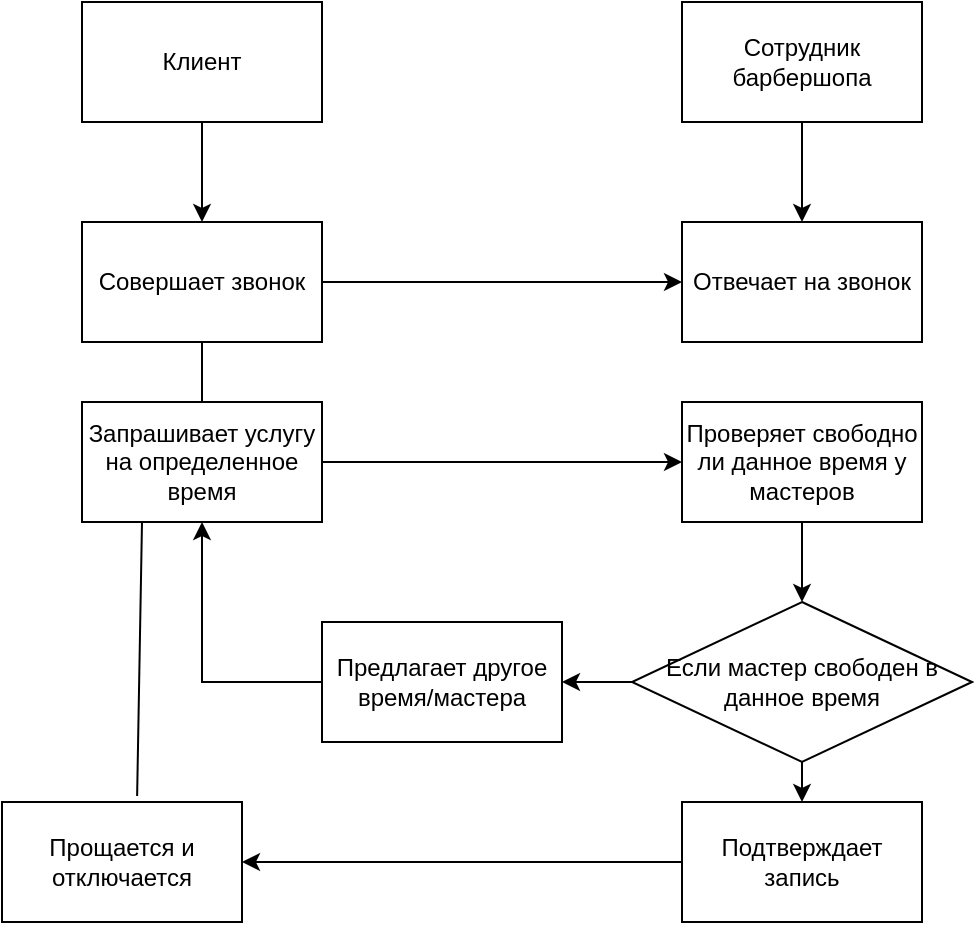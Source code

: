 <mxfile version="24.0.1" type="device">
  <diagram name="Page-1" id="90a13364-a465-7bf4-72fc-28e22215d7a0">
    <mxGraphModel dx="988" dy="555" grid="1" gridSize="10" guides="1" tooltips="1" connect="1" arrows="1" fold="1" page="1" pageScale="1.5" pageWidth="1169" pageHeight="826" background="none" math="0" shadow="0">
      <root>
        <mxCell id="0" style=";html=1;" />
        <mxCell id="1" style=";html=1;" parent="0" />
        <mxCell id="5wQSivl34kQfArLx-pBq-4" style="edgeStyle=orthogonalEdgeStyle;rounded=0;orthogonalLoop=1;jettySize=auto;html=1;entryX=0.5;entryY=0;entryDx=0;entryDy=0;" edge="1" parent="1" source="5wQSivl34kQfArLx-pBq-1" target="5wQSivl34kQfArLx-pBq-7">
          <mxGeometry relative="1" as="geometry">
            <mxPoint x="170" y="145" as="targetPoint" />
          </mxGeometry>
        </mxCell>
        <mxCell id="5wQSivl34kQfArLx-pBq-1" value="Клиент" style="rounded=0;whiteSpace=wrap;html=1;" vertex="1" parent="1">
          <mxGeometry x="110" y="40" width="120" height="60" as="geometry" />
        </mxCell>
        <mxCell id="5wQSivl34kQfArLx-pBq-10" style="edgeStyle=orthogonalEdgeStyle;rounded=0;orthogonalLoop=1;jettySize=auto;html=1;entryX=0.5;entryY=0;entryDx=0;entryDy=0;" edge="1" parent="1" source="5wQSivl34kQfArLx-pBq-2" target="5wQSivl34kQfArLx-pBq-9">
          <mxGeometry relative="1" as="geometry" />
        </mxCell>
        <mxCell id="5wQSivl34kQfArLx-pBq-2" value="Сотрудник барбершопа" style="rounded=0;whiteSpace=wrap;html=1;" vertex="1" parent="1">
          <mxGeometry x="410" y="40" width="120" height="60" as="geometry" />
        </mxCell>
        <mxCell id="5wQSivl34kQfArLx-pBq-8" style="edgeStyle=orthogonalEdgeStyle;rounded=0;orthogonalLoop=1;jettySize=auto;html=1;" edge="1" parent="1" source="5wQSivl34kQfArLx-pBq-7" target="5wQSivl34kQfArLx-pBq-9">
          <mxGeometry relative="1" as="geometry">
            <mxPoint x="410" y="180" as="targetPoint" />
          </mxGeometry>
        </mxCell>
        <mxCell id="5wQSivl34kQfArLx-pBq-7" value="Совершает звонок" style="rounded=0;whiteSpace=wrap;html=1;" vertex="1" parent="1">
          <mxGeometry x="110" y="150" width="120" height="60" as="geometry" />
        </mxCell>
        <mxCell id="5wQSivl34kQfArLx-pBq-9" value="Отвечает на звонок" style="rounded=0;whiteSpace=wrap;html=1;" vertex="1" parent="1">
          <mxGeometry x="410" y="150" width="120" height="60" as="geometry" />
        </mxCell>
        <mxCell id="5wQSivl34kQfArLx-pBq-14" value="" style="edgeStyle=orthogonalEdgeStyle;rounded=0;orthogonalLoop=1;jettySize=auto;html=1;" edge="1" parent="1" source="5wQSivl34kQfArLx-pBq-11" target="5wQSivl34kQfArLx-pBq-13">
          <mxGeometry relative="1" as="geometry" />
        </mxCell>
        <mxCell id="5wQSivl34kQfArLx-pBq-11" value="Запрашивает услугу на определенное время" style="rounded=0;whiteSpace=wrap;html=1;" vertex="1" parent="1">
          <mxGeometry x="110" y="240" width="120" height="60" as="geometry" />
        </mxCell>
        <mxCell id="5wQSivl34kQfArLx-pBq-20" value="" style="edgeStyle=orthogonalEdgeStyle;rounded=0;orthogonalLoop=1;jettySize=auto;html=1;" edge="1" parent="1" source="5wQSivl34kQfArLx-pBq-13" target="5wQSivl34kQfArLx-pBq-19">
          <mxGeometry relative="1" as="geometry" />
        </mxCell>
        <mxCell id="5wQSivl34kQfArLx-pBq-13" value="Проверяет свободно ли данное время у мастеров" style="whiteSpace=wrap;html=1;rounded=0;" vertex="1" parent="1">
          <mxGeometry x="410" y="240" width="120" height="60" as="geometry" />
        </mxCell>
        <mxCell id="5wQSivl34kQfArLx-pBq-15" value="" style="endArrow=none;html=1;rounded=0;entryX=0.5;entryY=1;entryDx=0;entryDy=0;exitX=0.5;exitY=0;exitDx=0;exitDy=0;" edge="1" parent="1" source="5wQSivl34kQfArLx-pBq-11" target="5wQSivl34kQfArLx-pBq-7">
          <mxGeometry width="50" height="50" relative="1" as="geometry">
            <mxPoint x="480" y="350" as="sourcePoint" />
            <mxPoint x="530" y="300" as="targetPoint" />
          </mxGeometry>
        </mxCell>
        <mxCell id="5wQSivl34kQfArLx-pBq-22" value="" style="edgeStyle=orthogonalEdgeStyle;rounded=0;orthogonalLoop=1;jettySize=auto;html=1;" edge="1" parent="1" source="5wQSivl34kQfArLx-pBq-19" target="5wQSivl34kQfArLx-pBq-21">
          <mxGeometry relative="1" as="geometry">
            <Array as="points">
              <mxPoint x="470" y="460" />
            </Array>
          </mxGeometry>
        </mxCell>
        <mxCell id="5wQSivl34kQfArLx-pBq-23" style="edgeStyle=orthogonalEdgeStyle;rounded=0;orthogonalLoop=1;jettySize=auto;html=1;" edge="1" parent="1" source="5wQSivl34kQfArLx-pBq-19" target="5wQSivl34kQfArLx-pBq-24">
          <mxGeometry relative="1" as="geometry">
            <mxPoint x="290" y="380" as="targetPoint" />
          </mxGeometry>
        </mxCell>
        <mxCell id="5wQSivl34kQfArLx-pBq-19" value="Если мастер свободен в данное время" style="rhombus;whiteSpace=wrap;html=1;rounded=0;" vertex="1" parent="1">
          <mxGeometry x="385" y="340" width="170" height="80" as="geometry" />
        </mxCell>
        <mxCell id="5wQSivl34kQfArLx-pBq-27" value="" style="edgeStyle=orthogonalEdgeStyle;rounded=0;orthogonalLoop=1;jettySize=auto;html=1;" edge="1" parent="1" source="5wQSivl34kQfArLx-pBq-21" target="5wQSivl34kQfArLx-pBq-26">
          <mxGeometry relative="1" as="geometry" />
        </mxCell>
        <mxCell id="5wQSivl34kQfArLx-pBq-21" value="Подтверждает запись" style="whiteSpace=wrap;html=1;rounded=0;" vertex="1" parent="1">
          <mxGeometry x="410" y="440" width="120" height="60" as="geometry" />
        </mxCell>
        <mxCell id="5wQSivl34kQfArLx-pBq-25" style="edgeStyle=orthogonalEdgeStyle;rounded=0;orthogonalLoop=1;jettySize=auto;html=1;entryX=0.5;entryY=1;entryDx=0;entryDy=0;" edge="1" parent="1" source="5wQSivl34kQfArLx-pBq-24" target="5wQSivl34kQfArLx-pBq-11">
          <mxGeometry relative="1" as="geometry">
            <mxPoint x="170" y="310" as="targetPoint" />
            <Array as="points">
              <mxPoint x="170" y="380" />
            </Array>
          </mxGeometry>
        </mxCell>
        <mxCell id="5wQSivl34kQfArLx-pBq-24" value="Предлагает другое время/мастера" style="rounded=0;whiteSpace=wrap;html=1;" vertex="1" parent="1">
          <mxGeometry x="230" y="350" width="120" height="60" as="geometry" />
        </mxCell>
        <mxCell id="5wQSivl34kQfArLx-pBq-26" value="Прощается и отключается" style="whiteSpace=wrap;html=1;rounded=0;" vertex="1" parent="1">
          <mxGeometry x="70" y="440" width="120" height="60" as="geometry" />
        </mxCell>
        <mxCell id="5wQSivl34kQfArLx-pBq-28" value="" style="endArrow=none;html=1;rounded=0;entryX=0.25;entryY=1;entryDx=0;entryDy=0;exitX=0.563;exitY=-0.05;exitDx=0;exitDy=0;exitPerimeter=0;" edge="1" parent="1" source="5wQSivl34kQfArLx-pBq-26" target="5wQSivl34kQfArLx-pBq-11">
          <mxGeometry width="50" height="50" relative="1" as="geometry">
            <mxPoint x="480" y="350" as="sourcePoint" />
            <mxPoint x="530" y="300" as="targetPoint" />
          </mxGeometry>
        </mxCell>
      </root>
    </mxGraphModel>
  </diagram>
</mxfile>
